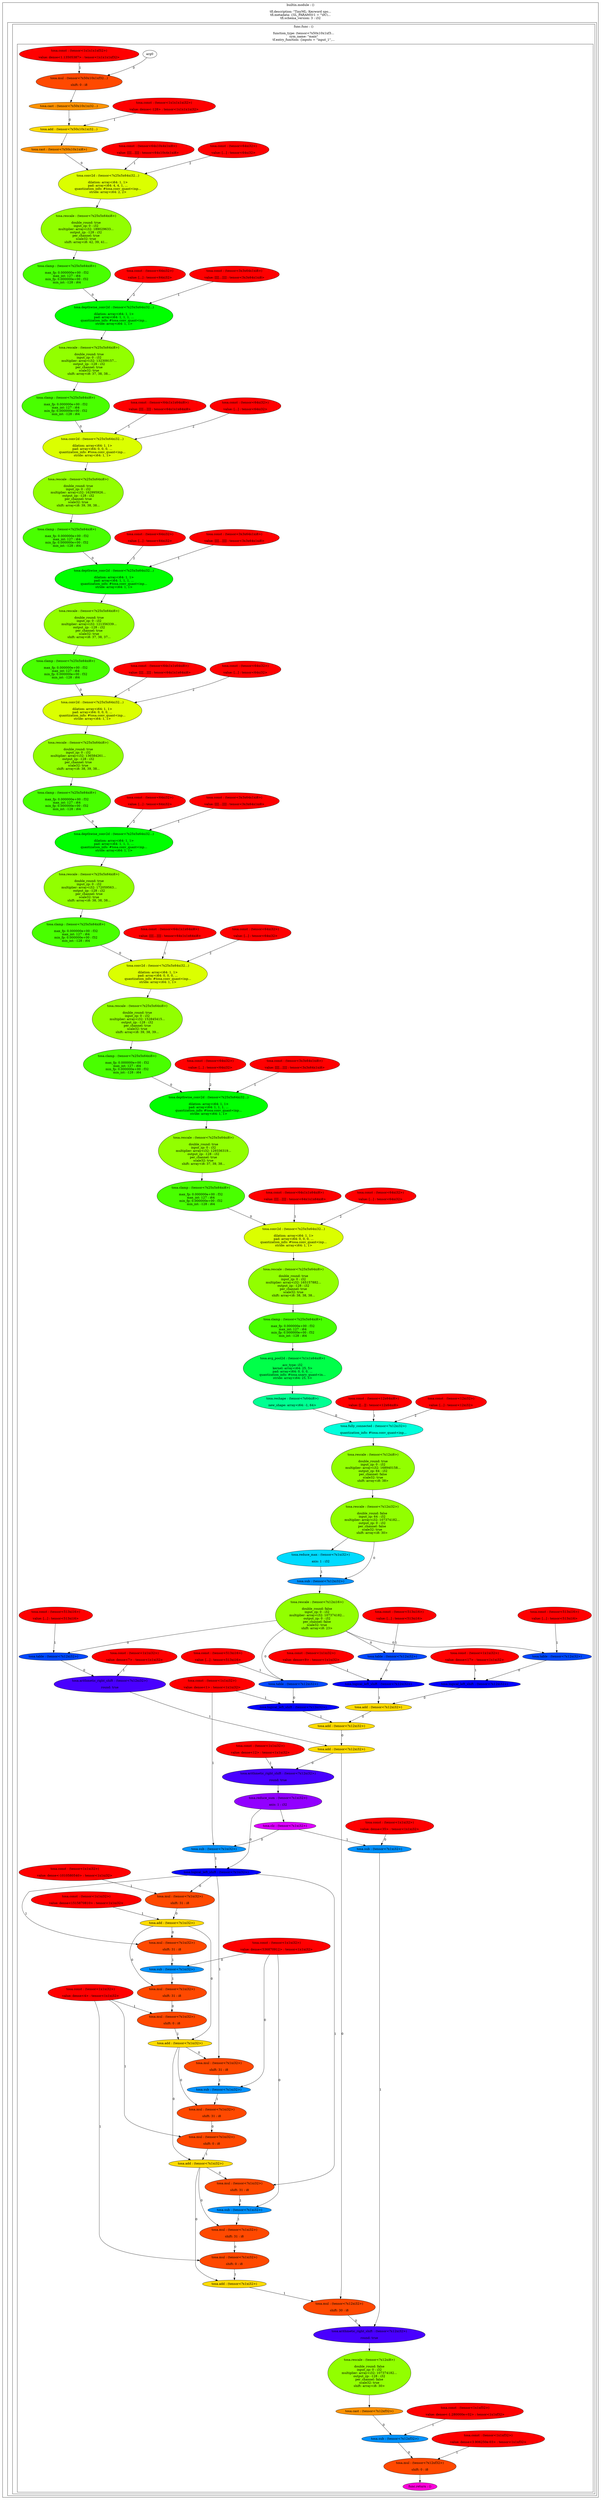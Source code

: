 digraph G {
  compound = true;
  subgraph cluster_1 {
    v2 [label = " ", shape = plain];
    label = "builtin.module : ()\n\ntfl.description: \"TinyML: Keyword spo...\ntfl.metadata: {SL_PARAMSv1 = \"\\0C\\...\ntfl.schema_version: 3 : i32";
    subgraph cluster_3 {
      v4 [label = " ", shape = plain];
      label = "";
      subgraph cluster_5 {
        v6 [label = " ", shape = plain];
        label = "func.func : ()\n\nfunction_type: (tensor<?x50x10x1xf3...\nsym_name: \"main\"\ntf.entry_function: {inputs = \"input_1\",...";
        subgraph cluster_7 {
          v8 [label = " ", shape = plain];
          label = "";
          v9 [label = "arg0", shape = ellipse];
          v10 [fillcolor = "0.000000 1.0 1.0", label = "tosa.const : (tensor<3x3x64x1xi8>)\n\nvalue: [[[[...]]]] : tensor<3x3x64x1xi8>", shape = ellipse, style = filled];
          v11 [fillcolor = "0.000000 1.0 1.0", label = "tosa.const : (tensor<3x3x64x1xi8>)\n\nvalue: [[[[...]]]] : tensor<3x3x64x1xi8>", shape = ellipse, style = filled];
          v12 [fillcolor = "0.000000 1.0 1.0", label = "tosa.const : (tensor<3x3x64x1xi8>)\n\nvalue: [[[[...]]]] : tensor<3x3x64x1xi8>", shape = ellipse, style = filled];
          v13 [fillcolor = "0.000000 1.0 1.0", label = "tosa.const : (tensor<3x3x64x1xi8>)\n\nvalue: [[[[...]]]] : tensor<3x3x64x1xi8>", shape = ellipse, style = filled];
          v14 [fillcolor = "0.000000 1.0 1.0", label = "tosa.const : (tensor<1x1xf32>)\n\nvalue: dense<3.906250e-03> : tensor<1x1xf32>", shape = ellipse, style = filled];
          v15 [fillcolor = "0.000000 1.0 1.0", label = "tosa.const : (tensor<1x1xf32>)\n\nvalue: dense<-1.280000e+02> : tensor<1x1xf32>", shape = ellipse, style = filled];
          v16 [fillcolor = "0.000000 1.0 1.0", label = "tosa.const : (tensor<1x1xi32>)\n\nvalue: dense<35> : tensor<1x1xi32>", shape = ellipse, style = filled];
          v17 [fillcolor = "0.000000 1.0 1.0", label = "tosa.const : (tensor<1x1xi32>)\n\nvalue: dense<4> : tensor<1x1xi32>", shape = ellipse, style = filled];
          v18 [fillcolor = "0.000000 1.0 1.0", label = "tosa.const : (tensor<1x1xi32>)\n\nvalue: dense<536870912> : tensor<1x1xi32>", shape = ellipse, style = filled];
          v19 [fillcolor = "0.000000 1.0 1.0", label = "tosa.const : (tensor<1x1xi32>)\n\nvalue: dense<1515870810> : tensor<1x1xi32>", shape = ellipse, style = filled];
          v20 [fillcolor = "0.000000 1.0 1.0", label = "tosa.const : (tensor<1x1xi32>)\n\nvalue: dense<-1010580540> : tensor<1x1xi32>", shape = ellipse, style = filled];
          v21 [fillcolor = "0.000000 1.0 1.0", label = "tosa.const : (tensor<1x1xi32>)\n\nvalue: dense<12> : tensor<1x1xi32>", shape = ellipse, style = filled];
          v22 [fillcolor = "0.000000 1.0 1.0", label = "tosa.const : (tensor<1x1xi32>)\n\nvalue: dense<7> : tensor<1x1xi32>", shape = ellipse, style = filled];
          v23 [fillcolor = "0.000000 1.0 1.0", label = "tosa.const : (tensor<1x1xi32>)\n\nvalue: dense<1> : tensor<1x1xi32>", shape = ellipse, style = filled];
          v24 [fillcolor = "0.000000 1.0 1.0", label = "tosa.const : (tensor<1x1xi32>)\n\nvalue: dense<9> : tensor<1x1xi32>", shape = ellipse, style = filled];
          v25 [fillcolor = "0.000000 1.0 1.0", label = "tosa.const : (tensor<1x1xi32>)\n\nvalue: dense<17> : tensor<1x1xi32>", shape = ellipse, style = filled];
          v26 [fillcolor = "0.000000 1.0 1.0", label = "tosa.const : (tensor<1x1x1x1xi32>)\n\nvalue: dense<-128> : tensor<1x1x1x1xi32>", shape = ellipse, style = filled];
          v27 [fillcolor = "0.000000 1.0 1.0", label = "tosa.const : (tensor<513xi16>)\n\nvalue: [...] : tensor<513xi16>", shape = ellipse, style = filled];
          v28 [fillcolor = "0.000000 1.0 1.0", label = "tosa.const : (tensor<513xi16>)\n\nvalue: [...] : tensor<513xi16>", shape = ellipse, style = filled];
          v29 [fillcolor = "0.000000 1.0 1.0", label = "tosa.const : (tensor<513xi16>)\n\nvalue: [...] : tensor<513xi16>", shape = ellipse, style = filled];
          v30 [fillcolor = "0.000000 1.0 1.0", label = "tosa.const : (tensor<513xi16>)\n\nvalue: [...] : tensor<513xi16>", shape = ellipse, style = filled];
          v31 [fillcolor = "0.000000 1.0 1.0", label = "tosa.const : (tensor<12xi32>)\n\nvalue: [...] : tensor<12xi32>", shape = ellipse, style = filled];
          v32 [fillcolor = "0.000000 1.0 1.0", label = "tosa.const : (tensor<12x64xi8>)\n\nvalue: [[...]] : tensor<12x64xi8>", shape = ellipse, style = filled];
          v33 [fillcolor = "0.000000 1.0 1.0", label = "tosa.const : (tensor<64xi32>)\n\nvalue: [...] : tensor<64xi32>", shape = ellipse, style = filled];
          v34 [fillcolor = "0.000000 1.0 1.0", label = "tosa.const : (tensor<64x1x1x64xi8>)\n\nvalue: [[[[...]]]] : tensor<64x1x1x64xi8>", shape = ellipse, style = filled];
          v35 [fillcolor = "0.000000 1.0 1.0", label = "tosa.const : (tensor<64xi32>)\n\nvalue: [...] : tensor<64xi32>", shape = ellipse, style = filled];
          v36 [fillcolor = "0.000000 1.0 1.0", label = "tosa.const : (tensor<64xi32>)\n\nvalue: [...] : tensor<64xi32>", shape = ellipse, style = filled];
          v37 [fillcolor = "0.000000 1.0 1.0", label = "tosa.const : (tensor<64x1x1x64xi8>)\n\nvalue: [[[[...]]]] : tensor<64x1x1x64xi8>", shape = ellipse, style = filled];
          v38 [fillcolor = "0.000000 1.0 1.0", label = "tosa.const : (tensor<64xi32>)\n\nvalue: [...] : tensor<64xi32>", shape = ellipse, style = filled];
          v39 [fillcolor = "0.000000 1.0 1.0", label = "tosa.const : (tensor<64xi32>)\n\nvalue: [...] : tensor<64xi32>", shape = ellipse, style = filled];
          v40 [fillcolor = "0.000000 1.0 1.0", label = "tosa.const : (tensor<64x1x1x64xi8>)\n\nvalue: [[[[...]]]] : tensor<64x1x1x64xi8>", shape = ellipse, style = filled];
          v41 [fillcolor = "0.000000 1.0 1.0", label = "tosa.const : (tensor<64xi32>)\n\nvalue: [...] : tensor<64xi32>", shape = ellipse, style = filled];
          v42 [fillcolor = "0.000000 1.0 1.0", label = "tosa.const : (tensor<64xi32>)\n\nvalue: [...] : tensor<64xi32>", shape = ellipse, style = filled];
          v43 [fillcolor = "0.000000 1.0 1.0", label = "tosa.const : (tensor<64x1x1x64xi8>)\n\nvalue: [[[[...]]]] : tensor<64x1x1x64xi8>", shape = ellipse, style = filled];
          v44 [fillcolor = "0.000000 1.0 1.0", label = "tosa.const : (tensor<64xi32>)\n\nvalue: [...] : tensor<64xi32>", shape = ellipse, style = filled];
          v45 [fillcolor = "0.000000 1.0 1.0", label = "tosa.const : (tensor<64xi32>)\n\nvalue: [...] : tensor<64xi32>", shape = ellipse, style = filled];
          v46 [fillcolor = "0.000000 1.0 1.0", label = "tosa.const : (tensor<64x10x4x1xi8>)\n\nvalue: [[[[...]]]] : tensor<64x10x4x1xi8>", shape = ellipse, style = filled];
          v47 [fillcolor = "0.000000 1.0 1.0", label = "tosa.const : (tensor<1x1x1x1xf32>)\n\nvalue: dense<1.13505387> : tensor<1x1x1x1xf32>", shape = ellipse, style = filled];
          v48 [fillcolor = "0.047619 1.0 1.0", label = "tosa.mul : (tensor<?x50x10x1xf32...)\n\nshift: 0 : i8", shape = ellipse, style = filled];
          v49 [fillcolor = "0.095238 1.0 1.0", label = "tosa.cast : (tensor<?x50x10x1xi32...)\n", shape = ellipse, style = filled];
          v50 [fillcolor = "0.142857 1.0 1.0", label = "tosa.add : (tensor<?x50x10x1xi32...)\n", shape = ellipse, style = filled];
          v51 [fillcolor = "0.095238 1.0 1.0", label = "tosa.cast : (tensor<?x50x10x1xi8>)\n", shape = ellipse, style = filled];
          v52 [fillcolor = "0.190476 1.0 1.0", label = "tosa.conv2d : (tensor<?x25x5x64xi32...)\n\ndilation: array<i64: 1, 1>\npad: array<i64: 4, 4, 1, ...\nquantization_info: #tosa.conv_quant<inp...\nstride: array<i64: 2, 2>", shape = ellipse, style = filled];
          v53 [fillcolor = "0.238095 1.0 1.0", label = "tosa.rescale : (tensor<?x25x5x64xi8>)\n\ndouble_round: true\ninput_zp: 0 : i32\nmultiplier: array<i32: 189029633...\noutput_zp: -128 : i32\nper_channel: true\nscale32: true\nshift: array<i8: 42, 39, 41...", shape = ellipse, style = filled];
          v54 [fillcolor = "0.285714 1.0 1.0", label = "tosa.clamp : (tensor<?x25x5x64xi8>)\n\nmax_fp: 0.000000e+00 : f32\nmax_int: 127 : i64\nmin_fp: 0.000000e+00 : f32\nmin_int: -128 : i64", shape = ellipse, style = filled];
          v55 [fillcolor = "0.333333 1.0 1.0", label = "tosa.depthwise_conv2d : (tensor<?x25x5x64xi32...)\n\ndilation: array<i64: 1, 1>\npad: array<i64: 1, 1, 1, ...\nquantization_info: #tosa.conv_quant<inp...\nstride: array<i64: 1, 1>", shape = ellipse, style = filled];
          v56 [fillcolor = "0.238095 1.0 1.0", label = "tosa.rescale : (tensor<?x25x5x64xi8>)\n\ndouble_round: true\ninput_zp: 0 : i32\nmultiplier: array<i32: 132309157...\noutput_zp: -128 : i32\nper_channel: true\nscale32: true\nshift: array<i8: 37, 38, 38...", shape = ellipse, style = filled];
          v57 [fillcolor = "0.285714 1.0 1.0", label = "tosa.clamp : (tensor<?x25x5x64xi8>)\n\nmax_fp: 0.000000e+00 : f32\nmax_int: 127 : i64\nmin_fp: 0.000000e+00 : f32\nmin_int: -128 : i64", shape = ellipse, style = filled];
          v58 [fillcolor = "0.190476 1.0 1.0", label = "tosa.conv2d : (tensor<?x25x5x64xi32...)\n\ndilation: array<i64: 1, 1>\npad: array<i64: 0, 0, 0, ...\nquantization_info: #tosa.conv_quant<inp...\nstride: array<i64: 1, 1>", shape = ellipse, style = filled];
          v59 [fillcolor = "0.238095 1.0 1.0", label = "tosa.rescale : (tensor<?x25x5x64xi8>)\n\ndouble_round: true\ninput_zp: 0 : i32\nmultiplier: array<i32: 162995926...\noutput_zp: -128 : i32\nper_channel: true\nscale32: true\nshift: array<i8: 39, 38, 38...", shape = ellipse, style = filled];
          v60 [fillcolor = "0.285714 1.0 1.0", label = "tosa.clamp : (tensor<?x25x5x64xi8>)\n\nmax_fp: 0.000000e+00 : f32\nmax_int: 127 : i64\nmin_fp: 0.000000e+00 : f32\nmin_int: -128 : i64", shape = ellipse, style = filled];
          v61 [fillcolor = "0.333333 1.0 1.0", label = "tosa.depthwise_conv2d : (tensor<?x25x5x64xi32...)\n\ndilation: array<i64: 1, 1>\npad: array<i64: 1, 1, 1, ...\nquantization_info: #tosa.conv_quant<inp...\nstride: array<i64: 1, 1>", shape = ellipse, style = filled];
          v62 [fillcolor = "0.238095 1.0 1.0", label = "tosa.rescale : (tensor<?x25x5x64xi8>)\n\ndouble_round: true\ninput_zp: 0 : i32\nmultiplier: array<i32: 121356339...\noutput_zp: -128 : i32\nper_channel: true\nscale32: true\nshift: array<i8: 37, 38, 37...", shape = ellipse, style = filled];
          v63 [fillcolor = "0.285714 1.0 1.0", label = "tosa.clamp : (tensor<?x25x5x64xi8>)\n\nmax_fp: 0.000000e+00 : f32\nmax_int: 127 : i64\nmin_fp: 0.000000e+00 : f32\nmin_int: -128 : i64", shape = ellipse, style = filled];
          v64 [fillcolor = "0.190476 1.0 1.0", label = "tosa.conv2d : (tensor<?x25x5x64xi32...)\n\ndilation: array<i64: 1, 1>\npad: array<i64: 0, 0, 0, ...\nquantization_info: #tosa.conv_quant<inp...\nstride: array<i64: 1, 1>", shape = ellipse, style = filled];
          v65 [fillcolor = "0.238095 1.0 1.0", label = "tosa.rescale : (tensor<?x25x5x64xi8>)\n\ndouble_round: true\ninput_zp: 0 : i32\nmultiplier: array<i32: 136584261...\noutput_zp: -128 : i32\nper_channel: true\nscale32: true\nshift: array<i8: 38, 39, 38...", shape = ellipse, style = filled];
          v66 [fillcolor = "0.285714 1.0 1.0", label = "tosa.clamp : (tensor<?x25x5x64xi8>)\n\nmax_fp: 0.000000e+00 : f32\nmax_int: 127 : i64\nmin_fp: 0.000000e+00 : f32\nmin_int: -128 : i64", shape = ellipse, style = filled];
          v67 [fillcolor = "0.333333 1.0 1.0", label = "tosa.depthwise_conv2d : (tensor<?x25x5x64xi32...)\n\ndilation: array<i64: 1, 1>\npad: array<i64: 1, 1, 1, ...\nquantization_info: #tosa.conv_quant<inp...\nstride: array<i64: 1, 1>", shape = ellipse, style = filled];
          v68 [fillcolor = "0.238095 1.0 1.0", label = "tosa.rescale : (tensor<?x25x5x64xi8>)\n\ndouble_round: true\ninput_zp: 0 : i32\nmultiplier: array<i32: 172059563...\noutput_zp: -128 : i32\nper_channel: true\nscale32: true\nshift: array<i8: 38, 38, 38...", shape = ellipse, style = filled];
          v69 [fillcolor = "0.285714 1.0 1.0", label = "tosa.clamp : (tensor<?x25x5x64xi8>)\n\nmax_fp: 0.000000e+00 : f32\nmax_int: 127 : i64\nmin_fp: 0.000000e+00 : f32\nmin_int: -128 : i64", shape = ellipse, style = filled];
          v70 [fillcolor = "0.190476 1.0 1.0", label = "tosa.conv2d : (tensor<?x25x5x64xi32...)\n\ndilation: array<i64: 1, 1>\npad: array<i64: 0, 0, 0, ...\nquantization_info: #tosa.conv_quant<inp...\nstride: array<i64: 1, 1>", shape = ellipse, style = filled];
          v71 [fillcolor = "0.238095 1.0 1.0", label = "tosa.rescale : (tensor<?x25x5x64xi8>)\n\ndouble_round: true\ninput_zp: 0 : i32\nmultiplier: array<i32: 152845415...\noutput_zp: -128 : i32\nper_channel: true\nscale32: true\nshift: array<i8: 39, 38, 39...", shape = ellipse, style = filled];
          v72 [fillcolor = "0.285714 1.0 1.0", label = "tosa.clamp : (tensor<?x25x5x64xi8>)\n\nmax_fp: 0.000000e+00 : f32\nmax_int: 127 : i64\nmin_fp: 0.000000e+00 : f32\nmin_int: -128 : i64", shape = ellipse, style = filled];
          v73 [fillcolor = "0.333333 1.0 1.0", label = "tosa.depthwise_conv2d : (tensor<?x25x5x64xi32...)\n\ndilation: array<i64: 1, 1>\npad: array<i64: 1, 1, 1, ...\nquantization_info: #tosa.conv_quant<inp...\nstride: array<i64: 1, 1>", shape = ellipse, style = filled];
          v74 [fillcolor = "0.238095 1.0 1.0", label = "tosa.rescale : (tensor<?x25x5x64xi8>)\n\ndouble_round: true\ninput_zp: 0 : i32\nmultiplier: array<i32: 129336319...\noutput_zp: -128 : i32\nper_channel: true\nscale32: true\nshift: array<i8: 37, 39, 38...", shape = ellipse, style = filled];
          v75 [fillcolor = "0.285714 1.0 1.0", label = "tosa.clamp : (tensor<?x25x5x64xi8>)\n\nmax_fp: 0.000000e+00 : f32\nmax_int: 127 : i64\nmin_fp: 0.000000e+00 : f32\nmin_int: -128 : i64", shape = ellipse, style = filled];
          v76 [fillcolor = "0.190476 1.0 1.0", label = "tosa.conv2d : (tensor<?x25x5x64xi32...)\n\ndilation: array<i64: 1, 1>\npad: array<i64: 0, 0, 0, ...\nquantization_info: #tosa.conv_quant<inp...\nstride: array<i64: 1, 1>", shape = ellipse, style = filled];
          v77 [fillcolor = "0.238095 1.0 1.0", label = "tosa.rescale : (tensor<?x25x5x64xi8>)\n\ndouble_round: true\ninput_zp: 0 : i32\nmultiplier: array<i32: 165157882...\noutput_zp: -128 : i32\nper_channel: true\nscale32: true\nshift: array<i8: 38, 38, 38...", shape = ellipse, style = filled];
          v78 [fillcolor = "0.285714 1.0 1.0", label = "tosa.clamp : (tensor<?x25x5x64xi8>)\n\nmax_fp: 0.000000e+00 : f32\nmax_int: 127 : i64\nmin_fp: 0.000000e+00 : f32\nmin_int: -128 : i64", shape = ellipse, style = filled];
          v79 [fillcolor = "0.380952 1.0 1.0", label = "tosa.avg_pool2d : (tensor<?x1x1x64xi8>)\n\nacc_type: i32\nkernel: array<i64: 25, 5>\npad: array<i64: 0, 0, 0, ...\nquantization_info: #tosa.unary_quant<in...\nstride: array<i64: 25, 5>", shape = ellipse, style = filled];
          v80 [fillcolor = "0.428571 1.0 1.0", label = "tosa.reshape : (tensor<?x64xi8>)\n\nnew_shape: array<i64: -1, 64>", shape = ellipse, style = filled];
          v81 [fillcolor = "0.476190 1.0 1.0", label = "tosa.fully_connected : (tensor<?x12xi32>)\n\nquantization_info: #tosa.conv_quant<inp...", shape = ellipse, style = filled];
          v82 [fillcolor = "0.238095 1.0 1.0", label = "tosa.rescale : (tensor<?x12xi8>)\n\ndouble_round: true\ninput_zp: 0 : i32\nmultiplier: array<i32: 168940158...\noutput_zp: 64 : i32\nper_channel: false\nscale32: true\nshift: array<i8: 38>", shape = ellipse, style = filled];
          v83 [fillcolor = "0.238095 1.0 1.0", label = "tosa.rescale : (tensor<?x12xi32>)\n\ndouble_round: false\ninput_zp: 64 : i32\nmultiplier: array<i32: 107374182...\noutput_zp: 0 : i32\nper_channel: false\nscale32: true\nshift: array<i8: 30>", shape = ellipse, style = filled];
          v84 [fillcolor = "0.523810 1.0 1.0", label = "tosa.reduce_max : (tensor<?x1xi32>)\n\naxis: 1 : i32", shape = ellipse, style = filled];
          v85 [fillcolor = "0.571429 1.0 1.0", label = "tosa.sub : (tensor<?x12xi32>)\n", shape = ellipse, style = filled];
          v86 [fillcolor = "0.238095 1.0 1.0", label = "tosa.rescale : (tensor<?x12xi16>)\n\ndouble_round: false\ninput_zp: 0 : i32\nmultiplier: array<i32: 107374182...\noutput_zp: 0 : i32\nper_channel: false\nscale32: true\nshift: array<i8: 23>", shape = ellipse, style = filled];
          v87 [fillcolor = "0.619048 1.0 1.0", label = "tosa.table : (tensor<?x12xi32>)\n", shape = ellipse, style = filled];
          v88 [fillcolor = "0.619048 1.0 1.0", label = "tosa.table : (tensor<?x12xi32>)\n", shape = ellipse, style = filled];
          v89 [fillcolor = "0.619048 1.0 1.0", label = "tosa.table : (tensor<?x12xi32>)\n", shape = ellipse, style = filled];
          v90 [fillcolor = "0.619048 1.0 1.0", label = "tosa.table : (tensor<?x12xi32>)\n", shape = ellipse, style = filled];
          v91 [fillcolor = "0.666667 1.0 1.0", label = "tosa.logical_left_shift : (tensor<?x12xi32>)\n", shape = ellipse, style = filled];
          v92 [fillcolor = "0.666667 1.0 1.0", label = "tosa.logical_left_shift : (tensor<?x12xi32>)\n", shape = ellipse, style = filled];
          v93 [fillcolor = "0.666667 1.0 1.0", label = "tosa.logical_left_shift : (tensor<?x12xi32>)\n", shape = ellipse, style = filled];
          v94 [fillcolor = "0.714286 1.0 1.0", label = "tosa.arithmetic_right_shift : (tensor<?x12xi32>)\n\nround: true", shape = ellipse, style = filled];
          v95 [fillcolor = "0.142857 1.0 1.0", label = "tosa.add : (tensor<?x12xi32>)\n", shape = ellipse, style = filled];
          v96 [fillcolor = "0.142857 1.0 1.0", label = "tosa.add : (tensor<?x12xi32>)\n", shape = ellipse, style = filled];
          v97 [fillcolor = "0.142857 1.0 1.0", label = "tosa.add : (tensor<?x12xi32>)\n", shape = ellipse, style = filled];
          v98 [fillcolor = "0.714286 1.0 1.0", label = "tosa.arithmetic_right_shift : (tensor<?x12xi32>)\n\nround: true", shape = ellipse, style = filled];
          v99 [fillcolor = "0.761905 1.0 1.0", label = "tosa.reduce_sum : (tensor<?x1xi32>)\n\naxis: 1 : i32", shape = ellipse, style = filled];
          v100 [fillcolor = "0.809524 1.0 1.0", label = "tosa.clz : (tensor<?x1xi32>)\n", shape = ellipse, style = filled];
          v101 [fillcolor = "0.571429 1.0 1.0", label = "tosa.sub : (tensor<?x1xi32>)\n", shape = ellipse, style = filled];
          v102 [fillcolor = "0.666667 1.0 1.0", label = "tosa.logical_left_shift : (tensor<?x1xi32>)\n", shape = ellipse, style = filled];
          v103 [fillcolor = "0.047619 1.0 1.0", label = "tosa.mul : (tensor<?x1xi32>)\n\nshift: 31 : i8", shape = ellipse, style = filled];
          v104 [fillcolor = "0.142857 1.0 1.0", label = "tosa.add : (tensor<?x1xi32>)\n", shape = ellipse, style = filled];
          v105 [fillcolor = "0.047619 1.0 1.0", label = "tosa.mul : (tensor<?x1xi32>)\n\nshift: 31 : i8", shape = ellipse, style = filled];
          v106 [fillcolor = "0.571429 1.0 1.0", label = "tosa.sub : (tensor<?x1xi32>)\n", shape = ellipse, style = filled];
          v107 [fillcolor = "0.047619 1.0 1.0", label = "tosa.mul : (tensor<?x1xi32>)\n\nshift: 31 : i8", shape = ellipse, style = filled];
          v108 [fillcolor = "0.047619 1.0 1.0", label = "tosa.mul : (tensor<?x1xi32>)\n\nshift: 0 : i8", shape = ellipse, style = filled];
          v109 [fillcolor = "0.142857 1.0 1.0", label = "tosa.add : (tensor<?x1xi32>)\n", shape = ellipse, style = filled];
          v110 [fillcolor = "0.047619 1.0 1.0", label = "tosa.mul : (tensor<?x1xi32>)\n\nshift: 31 : i8", shape = ellipse, style = filled];
          v111 [fillcolor = "0.571429 1.0 1.0", label = "tosa.sub : (tensor<?x1xi32>)\n", shape = ellipse, style = filled];
          v112 [fillcolor = "0.047619 1.0 1.0", label = "tosa.mul : (tensor<?x1xi32>)\n\nshift: 31 : i8", shape = ellipse, style = filled];
          v113 [fillcolor = "0.047619 1.0 1.0", label = "tosa.mul : (tensor<?x1xi32>)\n\nshift: 0 : i8", shape = ellipse, style = filled];
          v114 [fillcolor = "0.142857 1.0 1.0", label = "tosa.add : (tensor<?x1xi32>)\n", shape = ellipse, style = filled];
          v115 [fillcolor = "0.047619 1.0 1.0", label = "tosa.mul : (tensor<?x1xi32>)\n\nshift: 31 : i8", shape = ellipse, style = filled];
          v116 [fillcolor = "0.571429 1.0 1.0", label = "tosa.sub : (tensor<?x1xi32>)\n", shape = ellipse, style = filled];
          v117 [fillcolor = "0.047619 1.0 1.0", label = "tosa.mul : (tensor<?x1xi32>)\n\nshift: 31 : i8", shape = ellipse, style = filled];
          v118 [fillcolor = "0.047619 1.0 1.0", label = "tosa.mul : (tensor<?x1xi32>)\n\nshift: 0 : i8", shape = ellipse, style = filled];
          v119 [fillcolor = "0.142857 1.0 1.0", label = "tosa.add : (tensor<?x1xi32>)\n", shape = ellipse, style = filled];
          v120 [fillcolor = "0.047619 1.0 1.0", label = "tosa.mul : (tensor<?x12xi32>)\n\nshift: 30 : i8", shape = ellipse, style = filled];
          v121 [fillcolor = "0.571429 1.0 1.0", label = "tosa.sub : (tensor<?x1xi32>)\n", shape = ellipse, style = filled];
          v122 [fillcolor = "0.714286 1.0 1.0", label = "tosa.arithmetic_right_shift : (tensor<?x12xi32>)\n\nround: true", shape = ellipse, style = filled];
          v123 [fillcolor = "0.238095 1.0 1.0", label = "tosa.rescale : (tensor<?x12xi8>)\n\ndouble_round: false\ninput_zp: 0 : i32\nmultiplier: array<i32: 107374182...\noutput_zp: -128 : i32\nper_channel: false\nscale32: true\nshift: array<i8: 30>", shape = ellipse, style = filled];
          v124 [fillcolor = "0.095238 1.0 1.0", label = "tosa.cast : (tensor<?x12xf32>)\n", shape = ellipse, style = filled];
          v125 [fillcolor = "0.571429 1.0 1.0", label = "tosa.sub : (tensor<?x12xf32>)\n", shape = ellipse, style = filled];
          v126 [fillcolor = "0.047619 1.0 1.0", label = "tosa.mul : (tensor<?x12xf32>)\n\nshift: 0 : i8", shape = ellipse, style = filled];
          v127 [fillcolor = "0.857143 1.0 1.0", label = "func.return : ()\n", shape = ellipse, style = filled];
        }
      }
    }
  }
  v9 -> v48 [label = "0", style = solid];
  v47 -> v48 [label = "1", style = solid];
  v48 -> v49 [label = "", style = solid];
  v49 -> v50 [label = "0", style = solid];
  v26 -> v50 [label = "1", style = solid];
  v50 -> v51 [label = "", style = solid];
  v51 -> v52 [label = "0", style = solid];
  v46 -> v52 [label = "1", style = solid];
  v45 -> v52 [label = "2", style = solid];
  v52 -> v53 [label = "", style = solid];
  v53 -> v54 [label = "", style = solid];
  v54 -> v55 [label = "0", style = solid];
  v13 -> v55 [label = "1", style = solid];
  v44 -> v55 [label = "2", style = solid];
  v55 -> v56 [label = "", style = solid];
  v56 -> v57 [label = "", style = solid];
  v57 -> v58 [label = "0", style = solid];
  v43 -> v58 [label = "1", style = solid];
  v42 -> v58 [label = "2", style = solid];
  v58 -> v59 [label = "", style = solid];
  v59 -> v60 [label = "", style = solid];
  v60 -> v61 [label = "0", style = solid];
  v12 -> v61 [label = "1", style = solid];
  v41 -> v61 [label = "2", style = solid];
  v61 -> v62 [label = "", style = solid];
  v62 -> v63 [label = "", style = solid];
  v63 -> v64 [label = "0", style = solid];
  v40 -> v64 [label = "1", style = solid];
  v39 -> v64 [label = "2", style = solid];
  v64 -> v65 [label = "", style = solid];
  v65 -> v66 [label = "", style = solid];
  v66 -> v67 [label = "0", style = solid];
  v11 -> v67 [label = "1", style = solid];
  v38 -> v67 [label = "2", style = solid];
  v67 -> v68 [label = "", style = solid];
  v68 -> v69 [label = "", style = solid];
  v69 -> v70 [label = "0", style = solid];
  v37 -> v70 [label = "1", style = solid];
  v36 -> v70 [label = "2", style = solid];
  v70 -> v71 [label = "", style = solid];
  v71 -> v72 [label = "", style = solid];
  v72 -> v73 [label = "0", style = solid];
  v10 -> v73 [label = "1", style = solid];
  v35 -> v73 [label = "2", style = solid];
  v73 -> v74 [label = "", style = solid];
  v74 -> v75 [label = "", style = solid];
  v75 -> v76 [label = "0", style = solid];
  v34 -> v76 [label = "1", style = solid];
  v33 -> v76 [label = "2", style = solid];
  v76 -> v77 [label = "", style = solid];
  v77 -> v78 [label = "", style = solid];
  v78 -> v79 [label = "", style = solid];
  v79 -> v80 [label = "", style = solid];
  v80 -> v81 [label = "0", style = solid];
  v32 -> v81 [label = "1", style = solid];
  v31 -> v81 [label = "2", style = solid];
  v81 -> v82 [label = "", style = solid];
  v82 -> v83 [label = "", style = solid];
  v83 -> v84 [label = "", style = solid];
  v83 -> v85 [label = "0", style = solid];
  v84 -> v85 [label = "1", style = solid];
  v85 -> v86 [label = "", style = solid];
  v86 -> v87 [label = "0", style = solid];
  v30 -> v87 [label = "1", style = solid];
  v86 -> v88 [label = "0", style = solid];
  v29 -> v88 [label = "1", style = solid];
  v86 -> v89 [label = "0", style = solid];
  v28 -> v89 [label = "1", style = solid];
  v86 -> v90 [label = "0", style = solid];
  v27 -> v90 [label = "1", style = solid];
  v87 -> v91 [label = "0", style = solid];
  v25 -> v91 [label = "1", style = solid];
  v88 -> v92 [label = "0", style = solid];
  v24 -> v92 [label = "1", style = solid];
  v89 -> v93 [label = "0", style = solid];
  v23 -> v93 [label = "1", style = solid];
  v90 -> v94 [label = "0", style = solid];
  v22 -> v94 [label = "1", style = solid];
  v91 -> v95 [label = "0", style = solid];
  v92 -> v95 [label = "1", style = solid];
  v95 -> v96 [label = "0", style = solid];
  v93 -> v96 [label = "1", style = solid];
  v96 -> v97 [label = "0", style = solid];
  v94 -> v97 [label = "1", style = solid];
  v97 -> v98 [label = "0", style = solid];
  v21 -> v98 [label = "1", style = solid];
  v98 -> v99 [label = "", style = solid];
  v99 -> v100 [label = "", style = solid];
  v100 -> v101 [label = "0", style = solid];
  v23 -> v101 [label = "1", style = solid];
  v99 -> v102 [label = "0", style = solid];
  v101 -> v102 [label = "1", style = solid];
  v102 -> v103 [label = "0", style = solid];
  v20 -> v103 [label = "1", style = solid];
  v103 -> v104 [label = "0", style = solid];
  v19 -> v104 [label = "1", style = solid];
  v104 -> v105 [label = "0", style = solid];
  v102 -> v105 [label = "1", style = solid];
  v18 -> v106 [label = "0", style = solid];
  v105 -> v106 [label = "1", style = solid];
  v104 -> v107 [label = "0", style = solid];
  v106 -> v107 [label = "1", style = solid];
  v107 -> v108 [label = "0", style = solid];
  v17 -> v108 [label = "1", style = solid];
  v104 -> v109 [label = "0", style = solid];
  v108 -> v109 [label = "1", style = solid];
  v109 -> v110 [label = "0", style = solid];
  v102 -> v110 [label = "1", style = solid];
  v18 -> v111 [label = "0", style = solid];
  v110 -> v111 [label = "1", style = solid];
  v109 -> v112 [label = "0", style = solid];
  v111 -> v112 [label = "1", style = solid];
  v112 -> v113 [label = "0", style = solid];
  v17 -> v113 [label = "1", style = solid];
  v109 -> v114 [label = "0", style = solid];
  v113 -> v114 [label = "1", style = solid];
  v114 -> v115 [label = "0", style = solid];
  v102 -> v115 [label = "1", style = solid];
  v18 -> v116 [label = "0", style = solid];
  v115 -> v116 [label = "1", style = solid];
  v114 -> v117 [label = "0", style = solid];
  v116 -> v117 [label = "1", style = solid];
  v117 -> v118 [label = "0", style = solid];
  v17 -> v118 [label = "1", style = solid];
  v114 -> v119 [label = "0", style = solid];
  v118 -> v119 [label = "1", style = solid];
  v97 -> v120 [label = "0", style = solid];
  v119 -> v120 [label = "1", style = solid];
  v16 -> v121 [label = "0", style = solid];
  v100 -> v121 [label = "1", style = solid];
  v120 -> v122 [label = "0", style = solid];
  v121 -> v122 [label = "1", style = solid];
  v122 -> v123 [label = "", style = solid];
  v123 -> v124 [label = "", style = solid];
  v124 -> v125 [label = "0", style = solid];
  v15 -> v125 [label = "1", style = solid];
  v125 -> v126 [label = "0", style = solid];
  v14 -> v126 [label = "1", style = solid];
  v126 -> v127 [label = "", style = solid];
}
